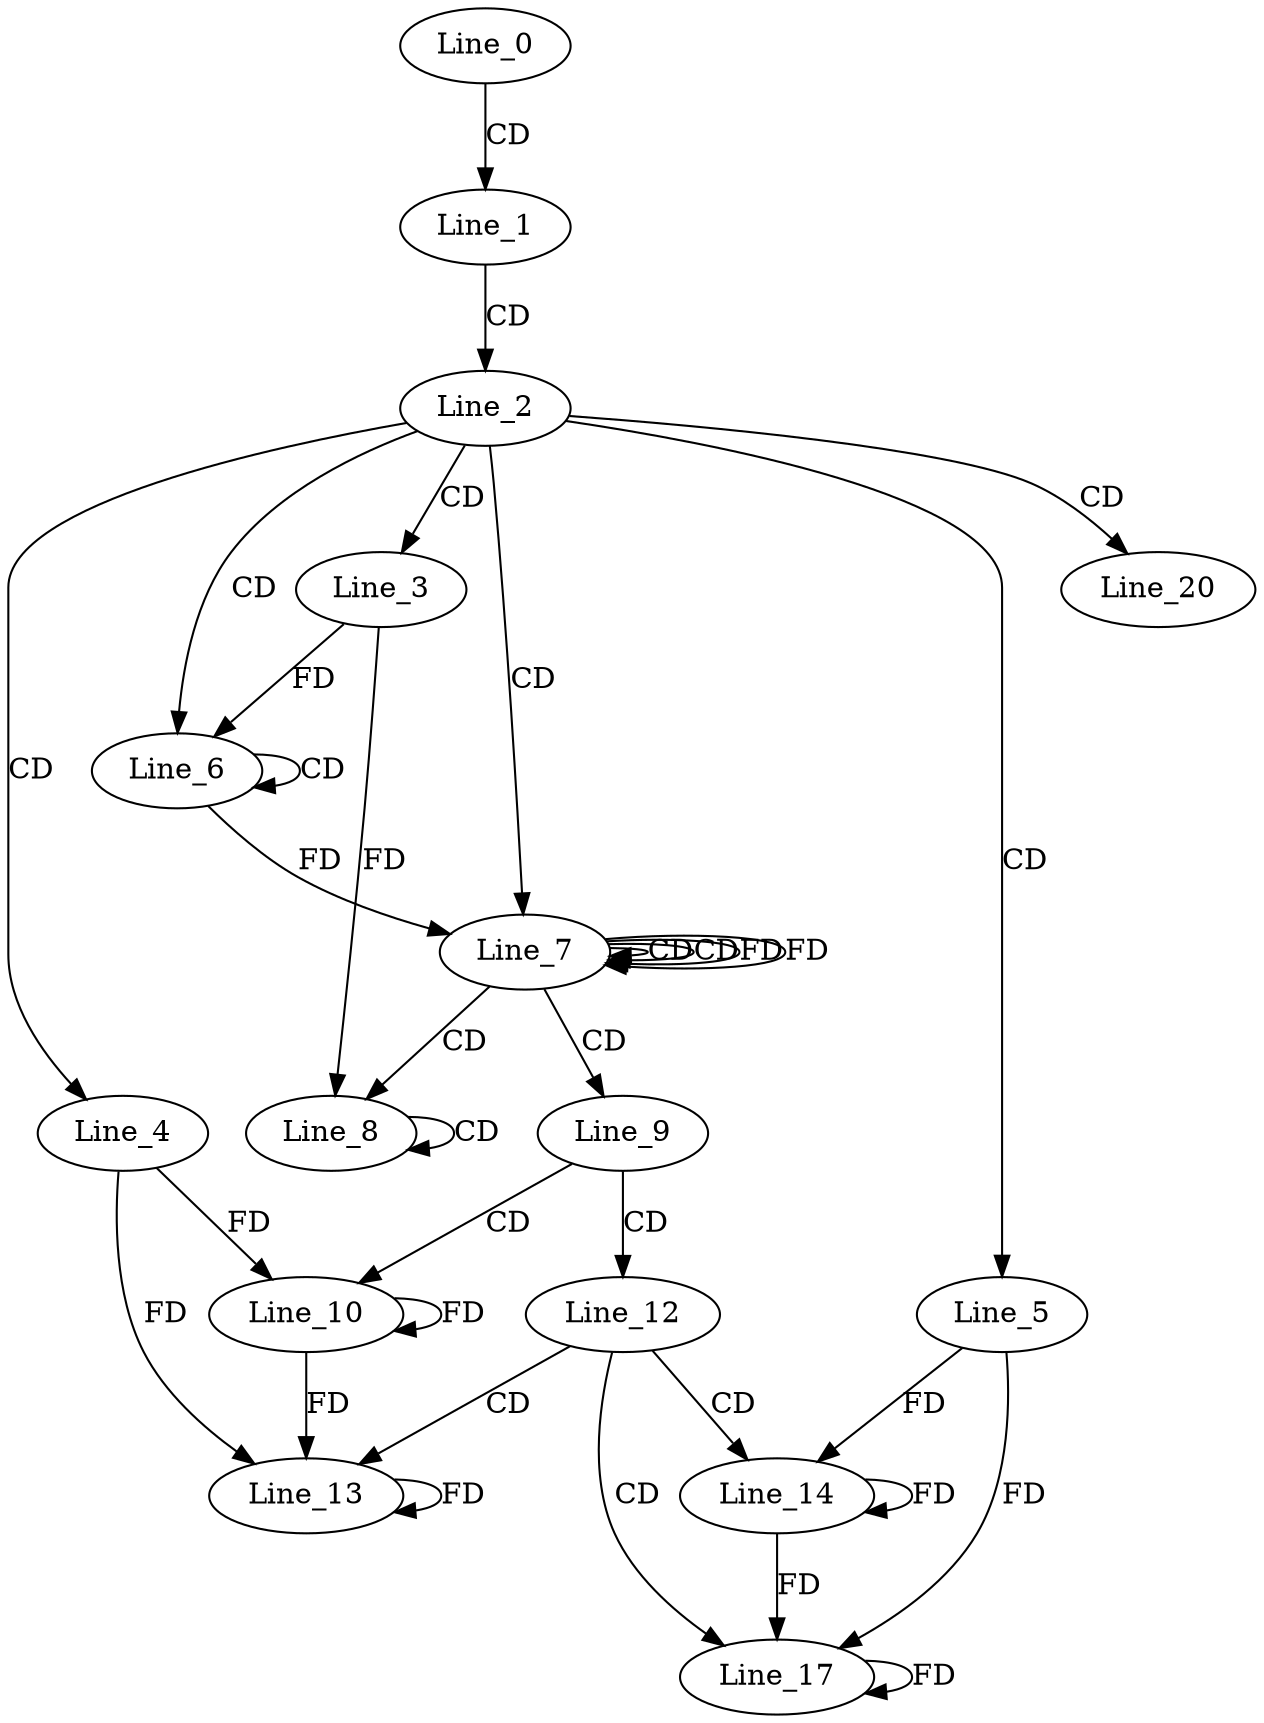 digraph G {
  Line_0;
  Line_1;
  Line_2;
  Line_3;
  Line_4;
  Line_5;
  Line_6;
  Line_6;
  Line_6;
  Line_7;
  Line_7;
  Line_7;
  Line_8;
  Line_8;
  Line_8;
  Line_9;
  Line_10;
  Line_12;
  Line_13;
  Line_14;
  Line_17;
  Line_20;
  Line_0 -> Line_1 [ label="CD" ];
  Line_1 -> Line_2 [ label="CD" ];
  Line_2 -> Line_3 [ label="CD" ];
  Line_2 -> Line_4 [ label="CD" ];
  Line_2 -> Line_5 [ label="CD" ];
  Line_2 -> Line_6 [ label="CD" ];
  Line_6 -> Line_6 [ label="CD" ];
  Line_3 -> Line_6 [ label="FD" ];
  Line_2 -> Line_7 [ label="CD" ];
  Line_7 -> Line_7 [ label="CD" ];
  Line_6 -> Line_7 [ label="FD" ];
  Line_7 -> Line_7 [ label="CD" ];
  Line_7 -> Line_7 [ label="FD" ];
  Line_7 -> Line_8 [ label="CD" ];
  Line_8 -> Line_8 [ label="CD" ];
  Line_3 -> Line_8 [ label="FD" ];
  Line_7 -> Line_9 [ label="CD" ];
  Line_9 -> Line_10 [ label="CD" ];
  Line_10 -> Line_10 [ label="FD" ];
  Line_4 -> Line_10 [ label="FD" ];
  Line_9 -> Line_12 [ label="CD" ];
  Line_12 -> Line_13 [ label="CD" ];
  Line_10 -> Line_13 [ label="FD" ];
  Line_13 -> Line_13 [ label="FD" ];
  Line_4 -> Line_13 [ label="FD" ];
  Line_12 -> Line_14 [ label="CD" ];
  Line_14 -> Line_14 [ label="FD" ];
  Line_5 -> Line_14 [ label="FD" ];
  Line_12 -> Line_17 [ label="CD" ];
  Line_14 -> Line_17 [ label="FD" ];
  Line_17 -> Line_17 [ label="FD" ];
  Line_5 -> Line_17 [ label="FD" ];
  Line_2 -> Line_20 [ label="CD" ];
  Line_7 -> Line_7 [ label="FD" ];
}
